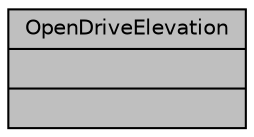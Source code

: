 digraph "OpenDriveElevation"
{
  edge [fontname="Helvetica",fontsize="10",labelfontname="Helvetica",labelfontsize="10"];
  node [fontname="Helvetica",fontsize="10",shape=record];
  Node1 [label="{OpenDriveElevation\n||}",height=0.2,width=0.4,color="black", fillcolor="grey75", style="filled", fontcolor="black"];
}

